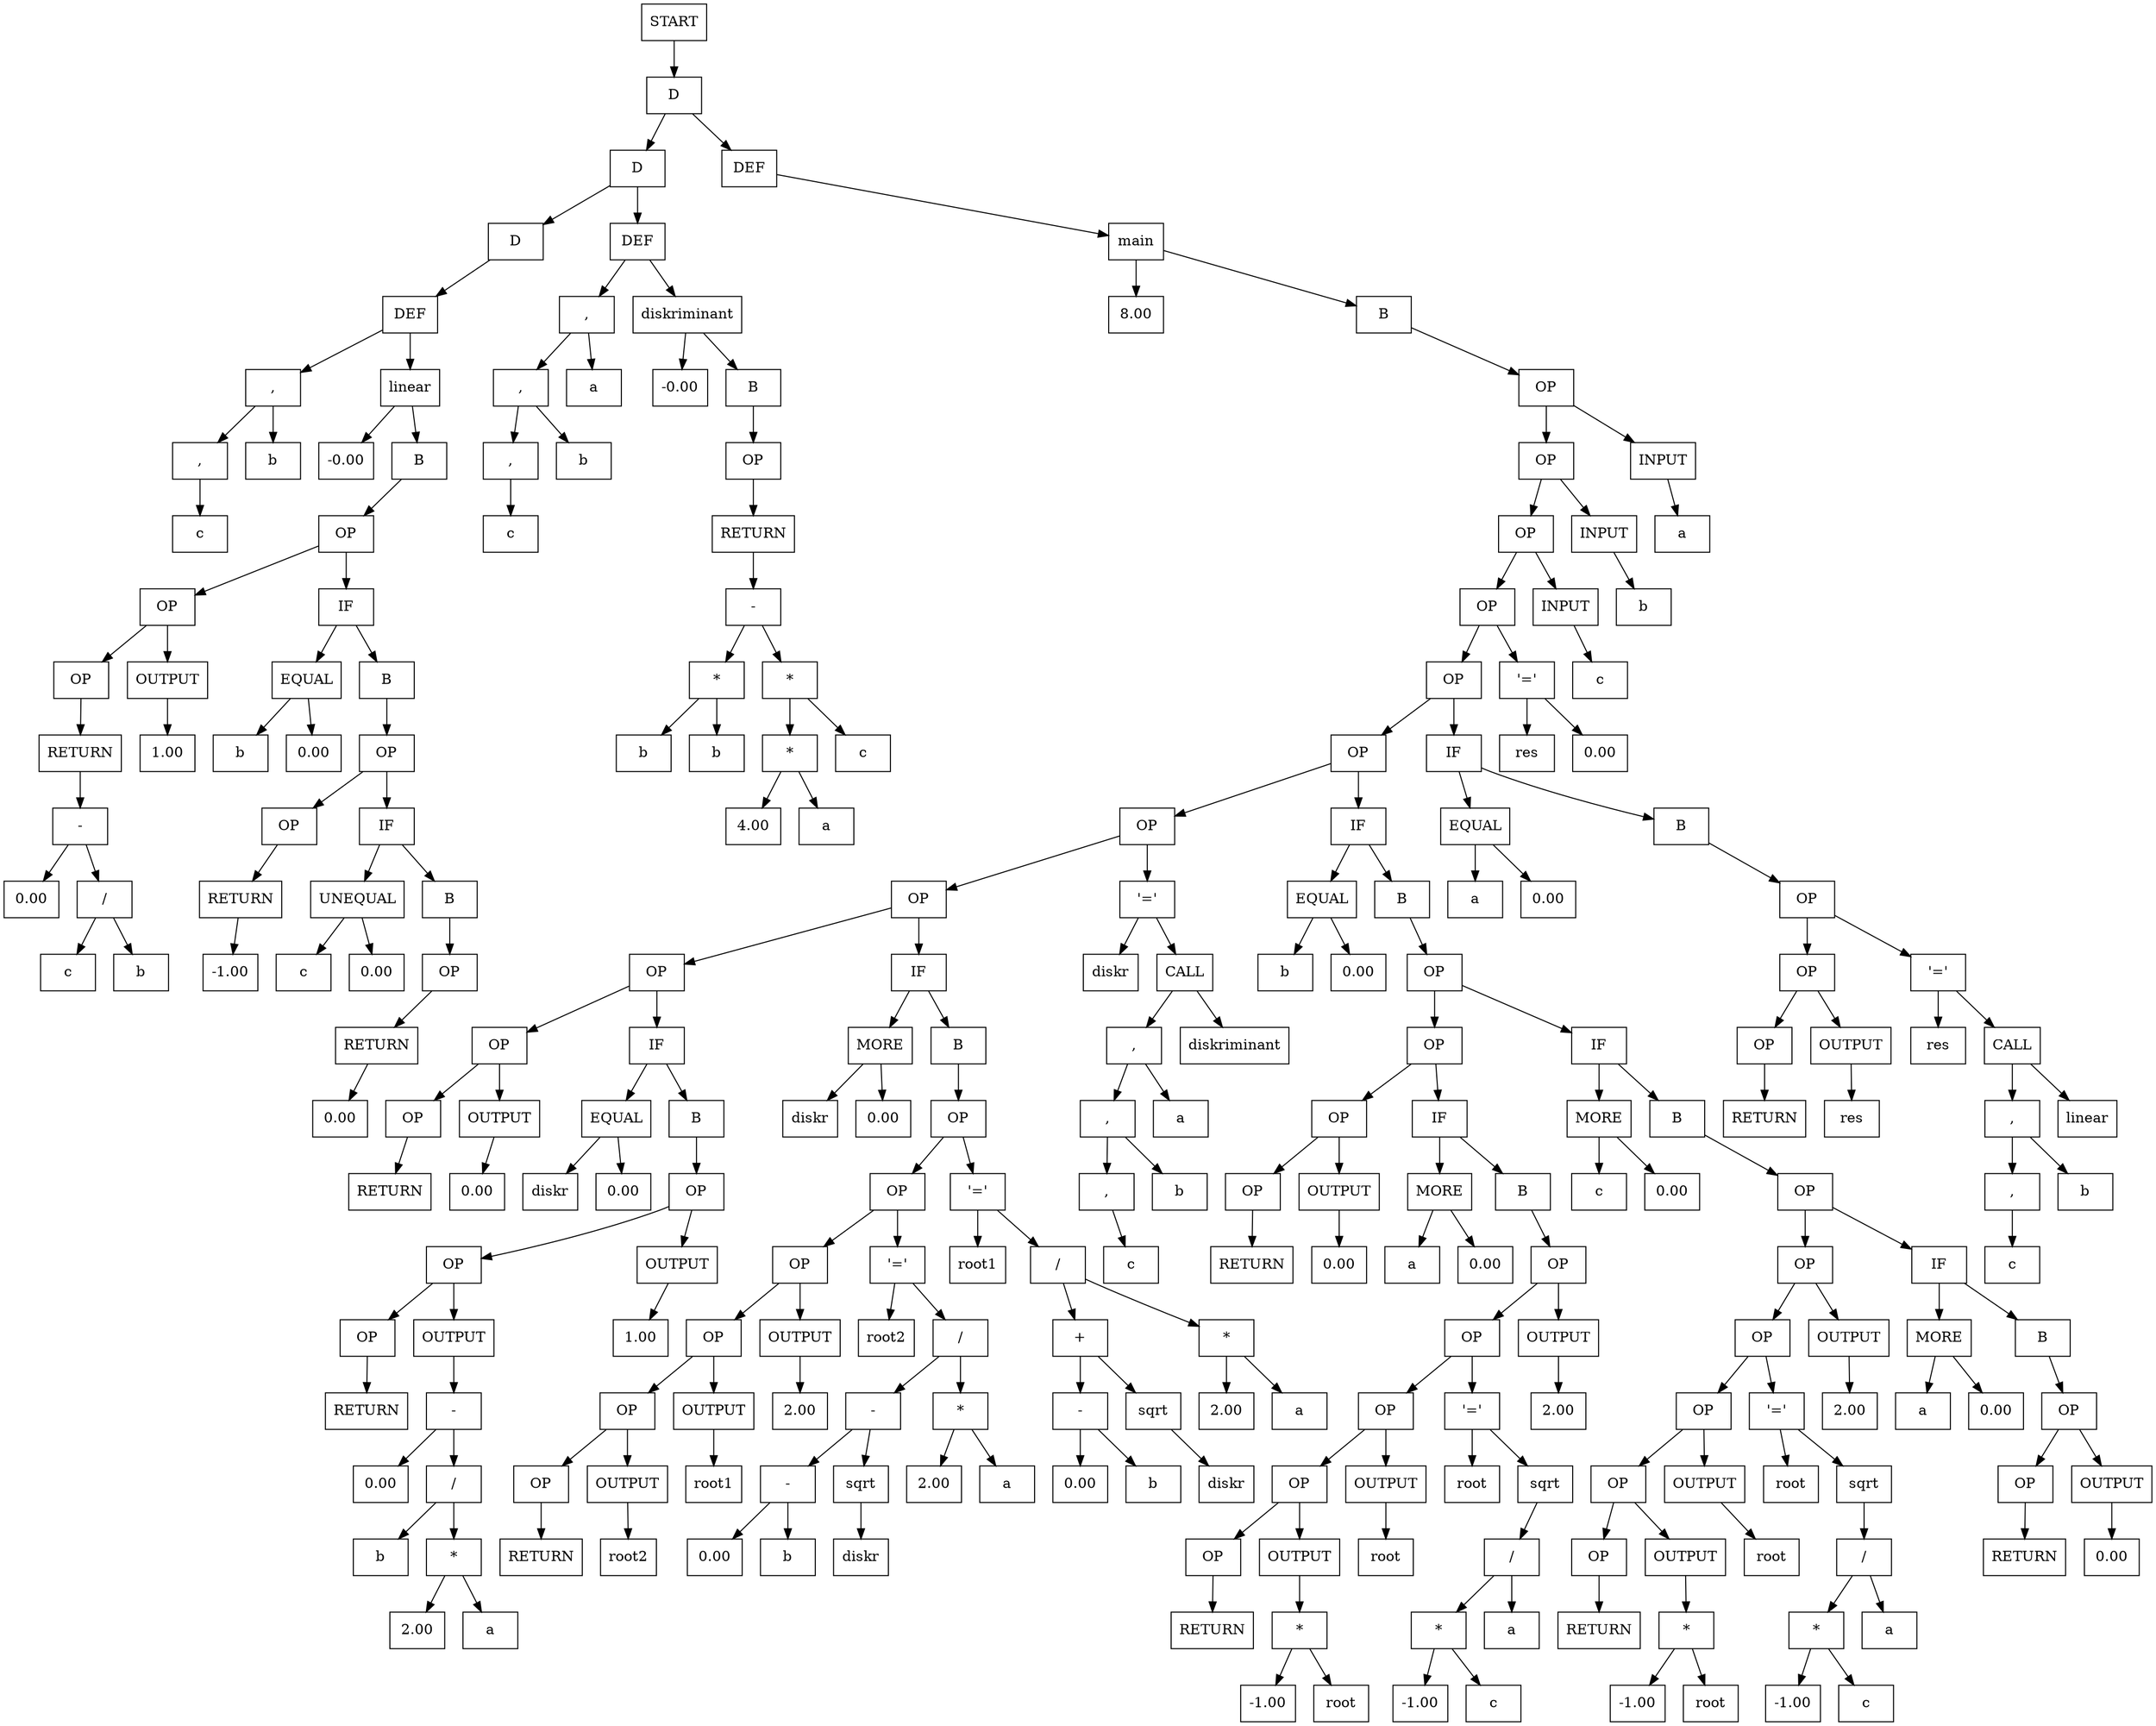 digraph {
node0x556db1a76c50 [label="START", shape=box];
node0x556db1a7f4d0 [label="D", shape=box];
node0x556db1a76c50 -> node0x556db1a7f4d0
node0x556db1a81800 [label="D", shape=box];
node0x556db1a76cc0 [label="DEF", shape=box];
node0x556db1a7f4d0 -> node0x556db1a81800
node0x556db1a7f4d0 -> node0x556db1a76cc0
node0x556db1a76d30 [label="main", shape=box];
node0x556db1a76cc0 -> node0x556db1a76d30
node0x556db1a817d0 [label="8.00", shape=box];
node0x556db1a7f540 [label="B", shape=box];
node0x556db1a76d30 -> node0x556db1a817d0
node0x556db1a76d30 -> node0x556db1a7f540
node0x556db1a7f5b0 [label="OP", shape=box];
node0x556db1a7f540 -> node0x556db1a7f5b0
node0x556db1a7f620 [label="OP", shape=box];
node0x556db1a76f60 [label="INPUT", shape=box];
node0x556db1a7f5b0 -> node0x556db1a7f620
node0x556db1a7f5b0 -> node0x556db1a76f60
node0x556db1a77040 [label="a", shape=box];
node0x556db1a76f60 -> node0x556db1a77040
node0x556db1a7f690 [label="OP", shape=box];
node0x556db1a77120 [label="INPUT", shape=box];
node0x556db1a7f620 -> node0x556db1a7f690
node0x556db1a7f620 -> node0x556db1a77120
node0x556db1a77200 [label="b", shape=box];
node0x556db1a77120 -> node0x556db1a77200
node0x556db1a7f700 [label="OP", shape=box];
node0x556db1a772e0 [label="INPUT", shape=box];
node0x556db1a7f690 -> node0x556db1a7f700
node0x556db1a7f690 -> node0x556db1a772e0
node0x556db1a773c0 [label="c", shape=box];
node0x556db1a772e0 -> node0x556db1a773c0
node0x556db1a7f770 [label="OP", shape=box];
node0x556db1a77510 [label="'='", shape=box];
node0x556db1a7f700 -> node0x556db1a7f770
node0x556db1a7f700 -> node0x556db1a77510
node0x556db1a774a0 [label="res", shape=box];
node0x556db1a77580 [label="0.00", shape=box];
node0x556db1a77510 -> node0x556db1a774a0
node0x556db1a77510 -> node0x556db1a77580
node0x556db1a7faf0 [label="OP", shape=box];
node0x556db1a77620 [label="IF", shape=box];
node0x556db1a7f770 -> node0x556db1a7faf0
node0x556db1a7f770 -> node0x556db1a77620
node0x556db1a77770 [label="EQUAL", shape=box];
node0x556db1a7f7e0 [label="B", shape=box];
node0x556db1a77620 -> node0x556db1a77770
node0x556db1a77620 -> node0x556db1a7f7e0
node0x556db1a7f850 [label="OP", shape=box];
node0x556db1a7f7e0 -> node0x556db1a7f850
node0x556db1a7fa10 [label="OP", shape=box];
node0x556db1a77960 [label="'='", shape=box];
node0x556db1a7f850 -> node0x556db1a7fa10
node0x556db1a7f850 -> node0x556db1a77960
node0x556db1a778f0 [label="res", shape=box];
node0x556db1a7f8c0 [label="CALL", shape=box];
node0x556db1a77960 -> node0x556db1a778f0
node0x556db1a77960 -> node0x556db1a7f8c0
node0x556db1a7f930 [label=",", shape=box];
node0x556db1a779d0 [label="linear", shape=box];
node0x556db1a7f8c0 -> node0x556db1a7f930
node0x556db1a7f8c0 -> node0x556db1a779d0
node0x556db1a7f9a0 [label=",", shape=box];
node0x556db1a77ab0 [label="b", shape=box];
node0x556db1a7f930 -> node0x556db1a7f9a0
node0x556db1a7f930 -> node0x556db1a77ab0
node0x556db1a77b90 [label="c", shape=box];
node0x556db1a7f9a0 -> node0x556db1a77b90
node0x556db1a7fa80 [label="OP", shape=box];
node0x556db1a77ce0 [label="OUTPUT", shape=box];
node0x556db1a7fa10 -> node0x556db1a7fa80
node0x556db1a7fa10 -> node0x556db1a77ce0
node0x556db1a77dc0 [label="res", shape=box];
node0x556db1a77ce0 -> node0x556db1a77dc0
node0x556db1a77ea0 [label="RETURN", shape=box];
node0x556db1a7fa80 -> node0x556db1a77ea0
node0x556db1a77700 [label="a", shape=box];
node0x556db1a777e0 [label="0.00", shape=box];
node0x556db1a77770 -> node0x556db1a77700
node0x556db1a77770 -> node0x556db1a777e0
node0x556db1a809b0 [label="OP", shape=box];
node0x556db1a77ff0 [label="IF", shape=box];
node0x556db1a7faf0 -> node0x556db1a809b0
node0x556db1a7faf0 -> node0x556db1a77ff0
node0x556db1a78140 [label="EQUAL", shape=box];
node0x556db1a7fb60 [label="B", shape=box];
node0x556db1a77ff0 -> node0x556db1a78140
node0x556db1a77ff0 -> node0x556db1a7fb60
node0x556db1a7fbd0 [label="OP", shape=box];
node0x556db1a7fb60 -> node0x556db1a7fbd0
node0x556db1a80330 [label="OP", shape=box];
node0x556db1a782c0 [label="IF", shape=box];
node0x556db1a7fbd0 -> node0x556db1a80330
node0x556db1a7fbd0 -> node0x556db1a782c0
node0x556db1a78410 [label="MORE", shape=box];
node0x556db1a7fc40 [label="B", shape=box];
node0x556db1a782c0 -> node0x556db1a78410
node0x556db1a782c0 -> node0x556db1a7fc40
node0x556db1a7fcb0 [label="OP", shape=box];
node0x556db1a7fc40 -> node0x556db1a7fcb0
node0x556db1a7fe70 [label="OP", shape=box];
node0x556db1a78590 [label="IF", shape=box];
node0x556db1a7fcb0 -> node0x556db1a7fe70
node0x556db1a7fcb0 -> node0x556db1a78590
node0x556db1a786e0 [label="MORE", shape=box];
node0x556db1a7fd20 [label="B", shape=box];
node0x556db1a78590 -> node0x556db1a786e0
node0x556db1a78590 -> node0x556db1a7fd20
node0x556db1a7fd90 [label="OP", shape=box];
node0x556db1a7fd20 -> node0x556db1a7fd90
node0x556db1a7fe00 [label="OP", shape=box];
node0x556db1a78860 [label="OUTPUT", shape=box];
node0x556db1a7fd90 -> node0x556db1a7fe00
node0x556db1a7fd90 -> node0x556db1a78860
node0x556db1a78940 [label="0.00", shape=box];
node0x556db1a78860 -> node0x556db1a78940
node0x556db1a789e0 [label="RETURN", shape=box];
node0x556db1a7fe00 -> node0x556db1a789e0
node0x556db1a78670 [label="a", shape=box];
node0x556db1a78750 [label="0.00", shape=box];
node0x556db1a786e0 -> node0x556db1a78670
node0x556db1a786e0 -> node0x556db1a78750
node0x556db1a7fee0 [label="OP", shape=box];
node0x556db1a78b30 [label="OUTPUT", shape=box];
node0x556db1a7fe70 -> node0x556db1a7fee0
node0x556db1a7fe70 -> node0x556db1a78b30
node0x556db1a78c10 [label="2.00", shape=box];
node0x556db1a78b30 -> node0x556db1a78c10
node0x556db1a800d0 [label="OP", shape=box];
node0x556db1a78d20 [label="'='", shape=box];
node0x556db1a7fee0 -> node0x556db1a800d0
node0x556db1a7fee0 -> node0x556db1a78d20
node0x556db1a78cb0 [label="root", shape=box];
node0x556db1a78d90 [label="sqrt", shape=box];
node0x556db1a78d20 -> node0x556db1a78cb0
node0x556db1a78d20 -> node0x556db1a78d90
node0x556db1a80060 [label="/", shape=box];
node0x556db1a78d90 -> node0x556db1a80060
node0x556db1a7fff0 [label="*", shape=box];
node0x556db1a79140 [label="a", shape=box];
node0x556db1a80060 -> node0x556db1a7fff0
node0x556db1a80060 -> node0x556db1a79140
node0x556db1a7ff80 [label="-1.00", shape=box];
node0x556db1a79060 [label="c", shape=box];
node0x556db1a7fff0 -> node0x556db1a7ff80
node0x556db1a7fff0 -> node0x556db1a79060
node0x556db1a80140 [label="OP", shape=box];
node0x556db1a79290 [label="OUTPUT", shape=box];
node0x556db1a800d0 -> node0x556db1a80140
node0x556db1a800d0 -> node0x556db1a79290
node0x556db1a79370 [label="root", shape=box];
node0x556db1a79290 -> node0x556db1a79370
node0x556db1a802c0 [label="OP", shape=box];
node0x556db1a79450 [label="OUTPUT", shape=box];
node0x556db1a80140 -> node0x556db1a802c0
node0x556db1a80140 -> node0x556db1a79450
node0x556db1a80250 [label="*", shape=box];
node0x556db1a79450 -> node0x556db1a80250
node0x556db1a801e0 [label="-1.00", shape=box];
node0x556db1a79720 [label="root", shape=box];
node0x556db1a80250 -> node0x556db1a801e0
node0x556db1a80250 -> node0x556db1a79720
node0x556db1a79800 [label="RETURN", shape=box];
node0x556db1a802c0 -> node0x556db1a79800
node0x556db1a783a0 [label="c", shape=box];
node0x556db1a78480 [label="0.00", shape=box];
node0x556db1a78410 -> node0x556db1a783a0
node0x556db1a78410 -> node0x556db1a78480
node0x556db1a808d0 [label="OP", shape=box];
node0x556db1a79950 [label="IF", shape=box];
node0x556db1a80330 -> node0x556db1a808d0
node0x556db1a80330 -> node0x556db1a79950
node0x556db1a79aa0 [label="MORE", shape=box];
node0x556db1a803a0 [label="B", shape=box];
node0x556db1a79950 -> node0x556db1a79aa0
node0x556db1a79950 -> node0x556db1a803a0
node0x556db1a80410 [label="OP", shape=box];
node0x556db1a803a0 -> node0x556db1a80410
node0x556db1a80480 [label="OP", shape=box];
node0x556db1a79c20 [label="OUTPUT", shape=box];
node0x556db1a80410 -> node0x556db1a80480
node0x556db1a80410 -> node0x556db1a79c20
node0x556db1a79d00 [label="2.00", shape=box];
node0x556db1a79c20 -> node0x556db1a79d00
node0x556db1a80670 [label="OP", shape=box];
node0x556db1a79e10 [label="'='", shape=box];
node0x556db1a80480 -> node0x556db1a80670
node0x556db1a80480 -> node0x556db1a79e10
node0x556db1a79da0 [label="root", shape=box];
node0x556db1a79e80 [label="sqrt", shape=box];
node0x556db1a79e10 -> node0x556db1a79da0
node0x556db1a79e10 -> node0x556db1a79e80
node0x556db1a80600 [label="/", shape=box];
node0x556db1a79e80 -> node0x556db1a80600
node0x556db1a80590 [label="*", shape=box];
node0x556db1a7a230 [label="a", shape=box];
node0x556db1a80600 -> node0x556db1a80590
node0x556db1a80600 -> node0x556db1a7a230
node0x556db1a80520 [label="-1.00", shape=box];
node0x556db1a7a150 [label="c", shape=box];
node0x556db1a80590 -> node0x556db1a80520
node0x556db1a80590 -> node0x556db1a7a150
node0x556db1a806e0 [label="OP", shape=box];
node0x556db1a7a380 [label="OUTPUT", shape=box];
node0x556db1a80670 -> node0x556db1a806e0
node0x556db1a80670 -> node0x556db1a7a380
node0x556db1a7a460 [label="root", shape=box];
node0x556db1a7a380 -> node0x556db1a7a460
node0x556db1a80860 [label="OP", shape=box];
node0x556db1a7a540 [label="OUTPUT", shape=box];
node0x556db1a806e0 -> node0x556db1a80860
node0x556db1a806e0 -> node0x556db1a7a540
node0x556db1a807f0 [label="*", shape=box];
node0x556db1a7a540 -> node0x556db1a807f0
node0x556db1a80780 [label="-1.00", shape=box];
node0x556db1a7a810 [label="root", shape=box];
node0x556db1a807f0 -> node0x556db1a80780
node0x556db1a807f0 -> node0x556db1a7a810
node0x556db1a7a8f0 [label="RETURN", shape=box];
node0x556db1a80860 -> node0x556db1a7a8f0
node0x556db1a79a30 [label="a", shape=box];
node0x556db1a79b10 [label="0.00", shape=box];
node0x556db1a79aa0 -> node0x556db1a79a30
node0x556db1a79aa0 -> node0x556db1a79b10
node0x556db1a80940 [label="OP", shape=box];
node0x556db1a7aa40 [label="OUTPUT", shape=box];
node0x556db1a808d0 -> node0x556db1a80940
node0x556db1a808d0 -> node0x556db1a7aa40
node0x556db1a7ab20 [label="0.00", shape=box];
node0x556db1a7aa40 -> node0x556db1a7ab20
node0x556db1a7abc0 [label="RETURN", shape=box];
node0x556db1a80940 -> node0x556db1a7abc0
node0x556db1a780d0 [label="b", shape=box];
node0x556db1a781b0 [label="0.00", shape=box];
node0x556db1a78140 -> node0x556db1a780d0
node0x556db1a78140 -> node0x556db1a781b0
node0x556db1a80be0 [label="OP", shape=box];
node0x556db1a7ad80 [label="'='", shape=box];
node0x556db1a809b0 -> node0x556db1a80be0
node0x556db1a809b0 -> node0x556db1a7ad80
node0x556db1a7ad10 [label="diskr", shape=box];
node0x556db1a80a20 [label="CALL", shape=box];
node0x556db1a7ad80 -> node0x556db1a7ad10
node0x556db1a7ad80 -> node0x556db1a80a20
node0x556db1a80a90 [label=",", shape=box];
node0x556db1a7adf0 [label="diskriminant", shape=box];
node0x556db1a80a20 -> node0x556db1a80a90
node0x556db1a80a20 -> node0x556db1a7adf0
node0x556db1a80b00 [label=",", shape=box];
node0x556db1a7aed0 [label="a", shape=box];
node0x556db1a80a90 -> node0x556db1a80b00
node0x556db1a80a90 -> node0x556db1a7aed0
node0x556db1a80b70 [label=",", shape=box];
node0x556db1a7afb0 [label="b", shape=box];
node0x556db1a80b00 -> node0x556db1a80b70
node0x556db1a80b00 -> node0x556db1a7afb0
node0x556db1a7b090 [label="c", shape=box];
node0x556db1a80b70 -> node0x556db1a7b090
node0x556db1a81340 [label="OP", shape=box];
node0x556db1a7b1e0 [label="IF", shape=box];
node0x556db1a80be0 -> node0x556db1a81340
node0x556db1a80be0 -> node0x556db1a7b1e0
node0x556db1a7b330 [label="MORE", shape=box];
node0x556db1a80c50 [label="B", shape=box];
node0x556db1a7b1e0 -> node0x556db1a7b330
node0x556db1a7b1e0 -> node0x556db1a80c50
node0x556db1a80cc0 [label="OP", shape=box];
node0x556db1a80c50 -> node0x556db1a80cc0
node0x556db1a80f20 [label="OP", shape=box];
node0x556db1a7b520 [label="'='", shape=box];
node0x556db1a80cc0 -> node0x556db1a80f20
node0x556db1a80cc0 -> node0x556db1a7b520
node0x556db1a7b4b0 [label="root1", shape=box];
node0x556db1a80eb0 [label="/", shape=box];
node0x556db1a7b520 -> node0x556db1a7b4b0
node0x556db1a7b520 -> node0x556db1a80eb0
node0x556db1a80dd0 [label="+", shape=box];
node0x556db1a80e40 [label="*", shape=box];
node0x556db1a80eb0 -> node0x556db1a80dd0
node0x556db1a80eb0 -> node0x556db1a80e40
node0x556db1a7ba60 [label="2.00", shape=box];
node0x556db1a7bb00 [label="a", shape=box];
node0x556db1a80e40 -> node0x556db1a7ba60
node0x556db1a80e40 -> node0x556db1a7bb00
node0x556db1a80d60 [label="-", shape=box];
node0x556db1a7b750 [label="sqrt", shape=box];
node0x556db1a80dd0 -> node0x556db1a80d60
node0x556db1a80dd0 -> node0x556db1a7b750
node0x556db1a7b830 [label="diskr", shape=box];
node0x556db1a7b750 -> node0x556db1a7b830
node0x556db1a80d30 [label="0.00", shape=box];
node0x556db1a7b670 [label="b", shape=box];
node0x556db1a80d60 -> node0x556db1a80d30
node0x556db1a80d60 -> node0x556db1a7b670
node0x556db1a81180 [label="OP", shape=box];
node0x556db1a7bcc0 [label="'='", shape=box];
node0x556db1a80f20 -> node0x556db1a81180
node0x556db1a80f20 -> node0x556db1a7bcc0
node0x556db1a7bc50 [label="root2", shape=box];
node0x556db1a81110 [label="/", shape=box];
node0x556db1a7bcc0 -> node0x556db1a7bc50
node0x556db1a7bcc0 -> node0x556db1a81110
node0x556db1a81030 [label="-", shape=box];
node0x556db1a810a0 [label="*", shape=box];
node0x556db1a81110 -> node0x556db1a81030
node0x556db1a81110 -> node0x556db1a810a0
node0x556db1a7c200 [label="2.00", shape=box];
node0x556db1a7c2a0 [label="a", shape=box];
node0x556db1a810a0 -> node0x556db1a7c200
node0x556db1a810a0 -> node0x556db1a7c2a0
node0x556db1a80fc0 [label="-", shape=box];
node0x556db1a7bef0 [label="sqrt", shape=box];
node0x556db1a81030 -> node0x556db1a80fc0
node0x556db1a81030 -> node0x556db1a7bef0
node0x556db1a7bfd0 [label="diskr", shape=box];
node0x556db1a7bef0 -> node0x556db1a7bfd0
node0x556db1a80f90 [label="0.00", shape=box];
node0x556db1a7be10 [label="b", shape=box];
node0x556db1a80fc0 -> node0x556db1a80f90
node0x556db1a80fc0 -> node0x556db1a7be10
node0x556db1a811f0 [label="OP", shape=box];
node0x556db1a7c3f0 [label="OUTPUT", shape=box];
node0x556db1a81180 -> node0x556db1a811f0
node0x556db1a81180 -> node0x556db1a7c3f0
node0x556db1a7c4d0 [label="2.00", shape=box];
node0x556db1a7c3f0 -> node0x556db1a7c4d0
node0x556db1a81260 [label="OP", shape=box];
node0x556db1a7c570 [label="OUTPUT", shape=box];
node0x556db1a811f0 -> node0x556db1a81260
node0x556db1a811f0 -> node0x556db1a7c570
node0x556db1a7c650 [label="root1", shape=box];
node0x556db1a7c570 -> node0x556db1a7c650
node0x556db1a812d0 [label="OP", shape=box];
node0x556db1a7c730 [label="OUTPUT", shape=box];
node0x556db1a81260 -> node0x556db1a812d0
node0x556db1a81260 -> node0x556db1a7c730
node0x556db1a7c810 [label="root2", shape=box];
node0x556db1a7c730 -> node0x556db1a7c810
node0x556db1a7c8f0 [label="RETURN", shape=box];
node0x556db1a812d0 -> node0x556db1a7c8f0
node0x556db1a7b2c0 [label="diskr", shape=box];
node0x556db1a7b3a0 [label="0.00", shape=box];
node0x556db1a7b330 -> node0x556db1a7b2c0
node0x556db1a7b330 -> node0x556db1a7b3a0
node0x556db1a816f0 [label="OP", shape=box];
node0x556db1a7ca40 [label="IF", shape=box];
node0x556db1a81340 -> node0x556db1a816f0
node0x556db1a81340 -> node0x556db1a7ca40
node0x556db1a7cb90 [label="EQUAL", shape=box];
node0x556db1a813b0 [label="B", shape=box];
node0x556db1a7ca40 -> node0x556db1a7cb90
node0x556db1a7ca40 -> node0x556db1a813b0
node0x556db1a81420 [label="OP", shape=box];
node0x556db1a813b0 -> node0x556db1a81420
node0x556db1a81490 [label="OP", shape=box];
node0x556db1a7cd10 [label="OUTPUT", shape=box];
node0x556db1a81420 -> node0x556db1a81490
node0x556db1a81420 -> node0x556db1a7cd10
node0x556db1a7cdf0 [label="1.00", shape=box];
node0x556db1a7cd10 -> node0x556db1a7cdf0
node0x556db1a81680 [label="OP", shape=box];
node0x556db1a7ce90 [label="OUTPUT", shape=box];
node0x556db1a81490 -> node0x556db1a81680
node0x556db1a81490 -> node0x556db1a7ce90
node0x556db1a81610 [label="-", shape=box];
node0x556db1a7ce90 -> node0x556db1a81610
node0x556db1a815e0 [label="0.00", shape=box];
node0x556db1a81570 [label="/", shape=box];
node0x556db1a81610 -> node0x556db1a815e0
node0x556db1a81610 -> node0x556db1a81570
node0x556db1a7cfe0 [label="b", shape=box];
node0x556db1a81500 [label="*", shape=box];
node0x556db1a81570 -> node0x556db1a7cfe0
node0x556db1a81570 -> node0x556db1a81500
node0x556db1a7d130 [label="2.00", shape=box];
node0x556db1a7d1d0 [label="a", shape=box];
node0x556db1a81500 -> node0x556db1a7d130
node0x556db1a81500 -> node0x556db1a7d1d0
node0x556db1a7d320 [label="RETURN", shape=box];
node0x556db1a81680 -> node0x556db1a7d320
node0x556db1a7cb20 [label="diskr", shape=box];
node0x556db1a7cc00 [label="0.00", shape=box];
node0x556db1a7cb90 -> node0x556db1a7cb20
node0x556db1a7cb90 -> node0x556db1a7cc00
node0x556db1a81760 [label="OP", shape=box];
node0x556db1a7d470 [label="OUTPUT", shape=box];
node0x556db1a816f0 -> node0x556db1a81760
node0x556db1a816f0 -> node0x556db1a7d470
node0x556db1a7d550 [label="0.00", shape=box];
node0x556db1a7d470 -> node0x556db1a7d550
node0x556db1a7d5f0 [label="RETURN", shape=box];
node0x556db1a81760 -> node0x556db1a7d5f0
node0x556db1a81c90 [label="D", shape=box];
node0x556db1a7d740 [label="DEF", shape=box];
node0x556db1a81800 -> node0x556db1a81c90
node0x556db1a81800 -> node0x556db1a7d740
node0x556db1a81870 [label=",", shape=box];
node0x556db1a7d7b0 [label="diskriminant", shape=box];
node0x556db1a7d740 -> node0x556db1a81870
node0x556db1a7d740 -> node0x556db1a7d7b0
node0x556db1a81c60 [label="-0.00", shape=box];
node0x556db1a819c0 [label="B", shape=box];
node0x556db1a7d7b0 -> node0x556db1a81c60
node0x556db1a7d7b0 -> node0x556db1a819c0
node0x556db1a81a30 [label="OP", shape=box];
node0x556db1a819c0 -> node0x556db1a81a30
node0x556db1a7dc10 [label="RETURN", shape=box];
node0x556db1a81a30 -> node0x556db1a7dc10
node0x556db1a81bf0 [label="-", shape=box];
node0x556db1a7dc10 -> node0x556db1a81bf0
node0x556db1a81aa0 [label="*", shape=box];
node0x556db1a81b80 [label="*", shape=box];
node0x556db1a81bf0 -> node0x556db1a81aa0
node0x556db1a81bf0 -> node0x556db1a81b80
node0x556db1a81b10 [label="*", shape=box];
node0x556db1a7e030 [label="c", shape=box];
node0x556db1a81b80 -> node0x556db1a81b10
node0x556db1a81b80 -> node0x556db1a7e030
node0x556db1a7deb0 [label="4.00", shape=box];
node0x556db1a7df50 [label="a", shape=box];
node0x556db1a81b10 -> node0x556db1a7deb0
node0x556db1a81b10 -> node0x556db1a7df50
node0x556db1a7dcf0 [label="b", shape=box];
node0x556db1a7ddd0 [label="b", shape=box];
node0x556db1a81aa0 -> node0x556db1a7dcf0
node0x556db1a81aa0 -> node0x556db1a7ddd0
node0x556db1a818e0 [label=",", shape=box];
node0x556db1a7d890 [label="a", shape=box];
node0x556db1a81870 -> node0x556db1a818e0
node0x556db1a81870 -> node0x556db1a7d890
node0x556db1a81950 [label=",", shape=box];
node0x556db1a7d970 [label="b", shape=box];
node0x556db1a818e0 -> node0x556db1a81950
node0x556db1a818e0 -> node0x556db1a7d970
node0x556db1a7da50 [label="c", shape=box];
node0x556db1a81950 -> node0x556db1a7da50
node0x556db1a7e1f0 [label="DEF", shape=box];
node0x556db1a81c90 -> node0x556db1a7e1f0
node0x556db1a81d00 [label=",", shape=box];
node0x556db1a7e260 [label="linear", shape=box];
node0x556db1a7e1f0 -> node0x556db1a81d00
node0x556db1a7e1f0 -> node0x556db1a7e260
node0x556db1a82380 [label="-0.00", shape=box];
node0x556db1a81de0 [label="B", shape=box];
node0x556db1a7e260 -> node0x556db1a82380
node0x556db1a7e260 -> node0x556db1a81de0
node0x556db1a81e50 [label="OP", shape=box];
node0x556db1a81de0 -> node0x556db1a81e50
node0x556db1a82190 [label="OP", shape=box];
node0x556db1a7e5e0 [label="IF", shape=box];
node0x556db1a81e50 -> node0x556db1a82190
node0x556db1a81e50 -> node0x556db1a7e5e0
node0x556db1a7e730 [label="EQUAL", shape=box];
node0x556db1a81ec0 [label="B", shape=box];
node0x556db1a7e5e0 -> node0x556db1a7e730
node0x556db1a7e5e0 -> node0x556db1a81ec0
node0x556db1a81f30 [label="OP", shape=box];
node0x556db1a81ec0 -> node0x556db1a81f30
node0x556db1a82080 [label="OP", shape=box];
node0x556db1a7e8b0 [label="IF", shape=box];
node0x556db1a81f30 -> node0x556db1a82080
node0x556db1a81f30 -> node0x556db1a7e8b0
node0x556db1a7ea00 [label="UNEQUAL", shape=box];
node0x556db1a81fa0 [label="B", shape=box];
node0x556db1a7e8b0 -> node0x556db1a7ea00
node0x556db1a7e8b0 -> node0x556db1a81fa0
node0x556db1a82010 [label="OP", shape=box];
node0x556db1a81fa0 -> node0x556db1a82010
node0x556db1a7eb80 [label="RETURN", shape=box];
node0x556db1a82010 -> node0x556db1a7eb80
node0x556db1a7ebf0 [label="0.00", shape=box];
node0x556db1a7eb80 -> node0x556db1a7ebf0
node0x556db1a7e990 [label="c", shape=box];
node0x556db1a7ea70 [label="0.00", shape=box];
node0x556db1a7ea00 -> node0x556db1a7e990
node0x556db1a7ea00 -> node0x556db1a7ea70
node0x556db1a7ed00 [label="RETURN", shape=box];
node0x556db1a82080 -> node0x556db1a7ed00
node0x556db1a82120 [label="-1.00", shape=box];
node0x556db1a7ed00 -> node0x556db1a82120
node0x556db1a7e6c0 [label="b", shape=box];
node0x556db1a7e7a0 [label="0.00", shape=box];
node0x556db1a7e730 -> node0x556db1a7e6c0
node0x556db1a7e730 -> node0x556db1a7e7a0
node0x556db1a82200 [label="OP", shape=box];
node0x556db1a7eef0 [label="OUTPUT", shape=box];
node0x556db1a82190 -> node0x556db1a82200
node0x556db1a82190 -> node0x556db1a7eef0
node0x556db1a7efd0 [label="1.00", shape=box];
node0x556db1a7eef0 -> node0x556db1a7efd0
node0x556db1a7f070 [label="RETURN", shape=box];
node0x556db1a82200 -> node0x556db1a7f070
node0x556db1a82310 [label="-", shape=box];
node0x556db1a7f070 -> node0x556db1a82310
node0x556db1a822e0 [label="0.00", shape=box];
node0x556db1a82270 [label="/", shape=box];
node0x556db1a82310 -> node0x556db1a822e0
node0x556db1a82310 -> node0x556db1a82270
node0x556db1a7f1c0 [label="c", shape=box];
node0x556db1a7f2a0 [label="b", shape=box];
node0x556db1a82270 -> node0x556db1a7f1c0
node0x556db1a82270 -> node0x556db1a7f2a0
node0x556db1a81d70 [label=",", shape=box];
node0x556db1a7e340 [label="b", shape=box];
node0x556db1a81d00 -> node0x556db1a81d70
node0x556db1a81d00 -> node0x556db1a7e340
node0x556db1a7e420 [label="c", shape=box];
node0x556db1a81d70 -> node0x556db1a7e420
}
